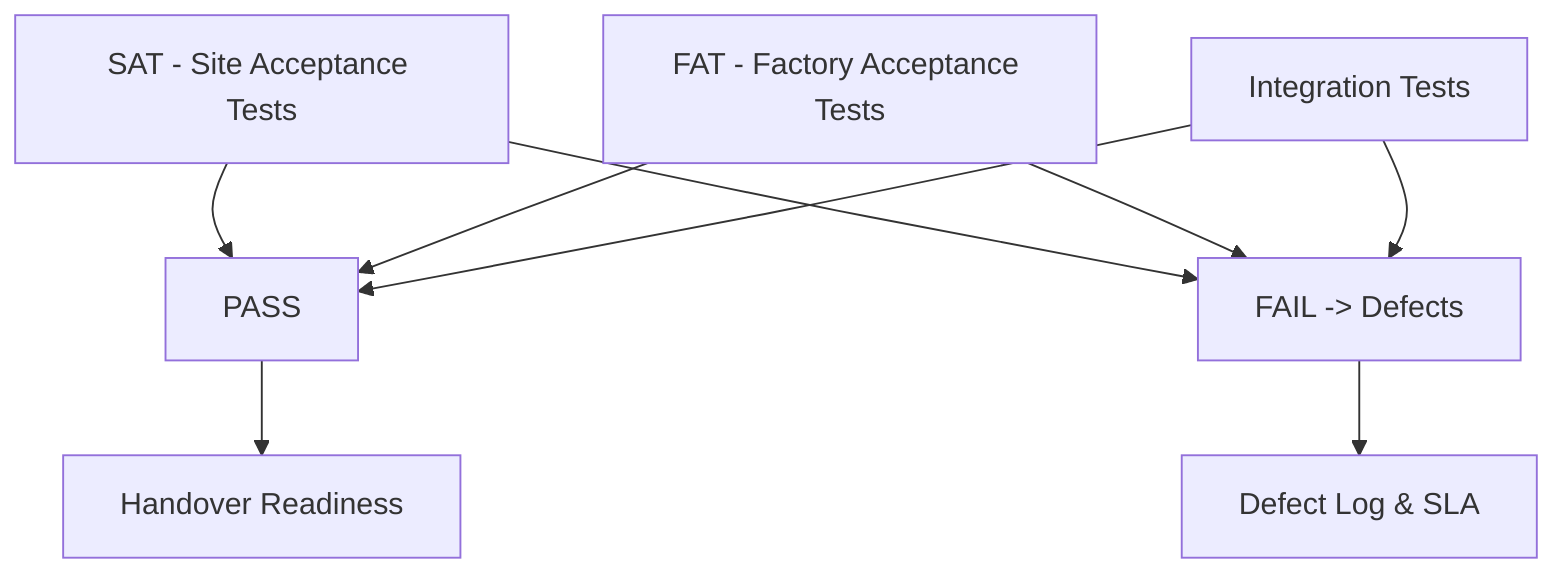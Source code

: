 graph TD
SAT[SAT - Site Acceptance Tests] --> PASS[PASS]
SAT --> FAIL[FAIL -> Defects]
FAT[FAT - Factory Acceptance Tests] --> PASS
FAT --> FAIL
INT[Integration Tests] --> PASS
INT --> FAIL
FAIL --> DefectLog[Defect Log & SLA]
PASS --> Handover[Handover Readiness]